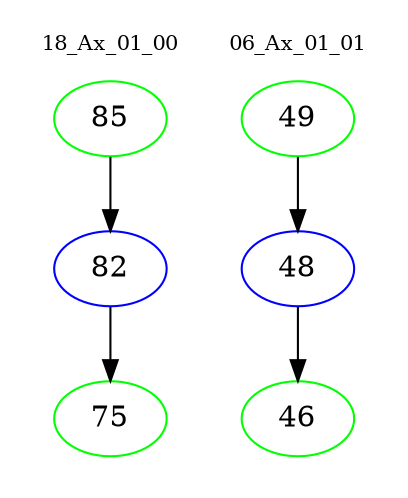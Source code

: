 digraph{
subgraph cluster_0 {
color = white
label = "18_Ax_01_00";
fontsize=10;
T0_85 [label="85", color="green"]
T0_85 -> T0_82 [color="black"]
T0_82 [label="82", color="blue"]
T0_82 -> T0_75 [color="black"]
T0_75 [label="75", color="green"]
}
subgraph cluster_1 {
color = white
label = "06_Ax_01_01";
fontsize=10;
T1_49 [label="49", color="green"]
T1_49 -> T1_48 [color="black"]
T1_48 [label="48", color="blue"]
T1_48 -> T1_46 [color="black"]
T1_46 [label="46", color="green"]
}
}
